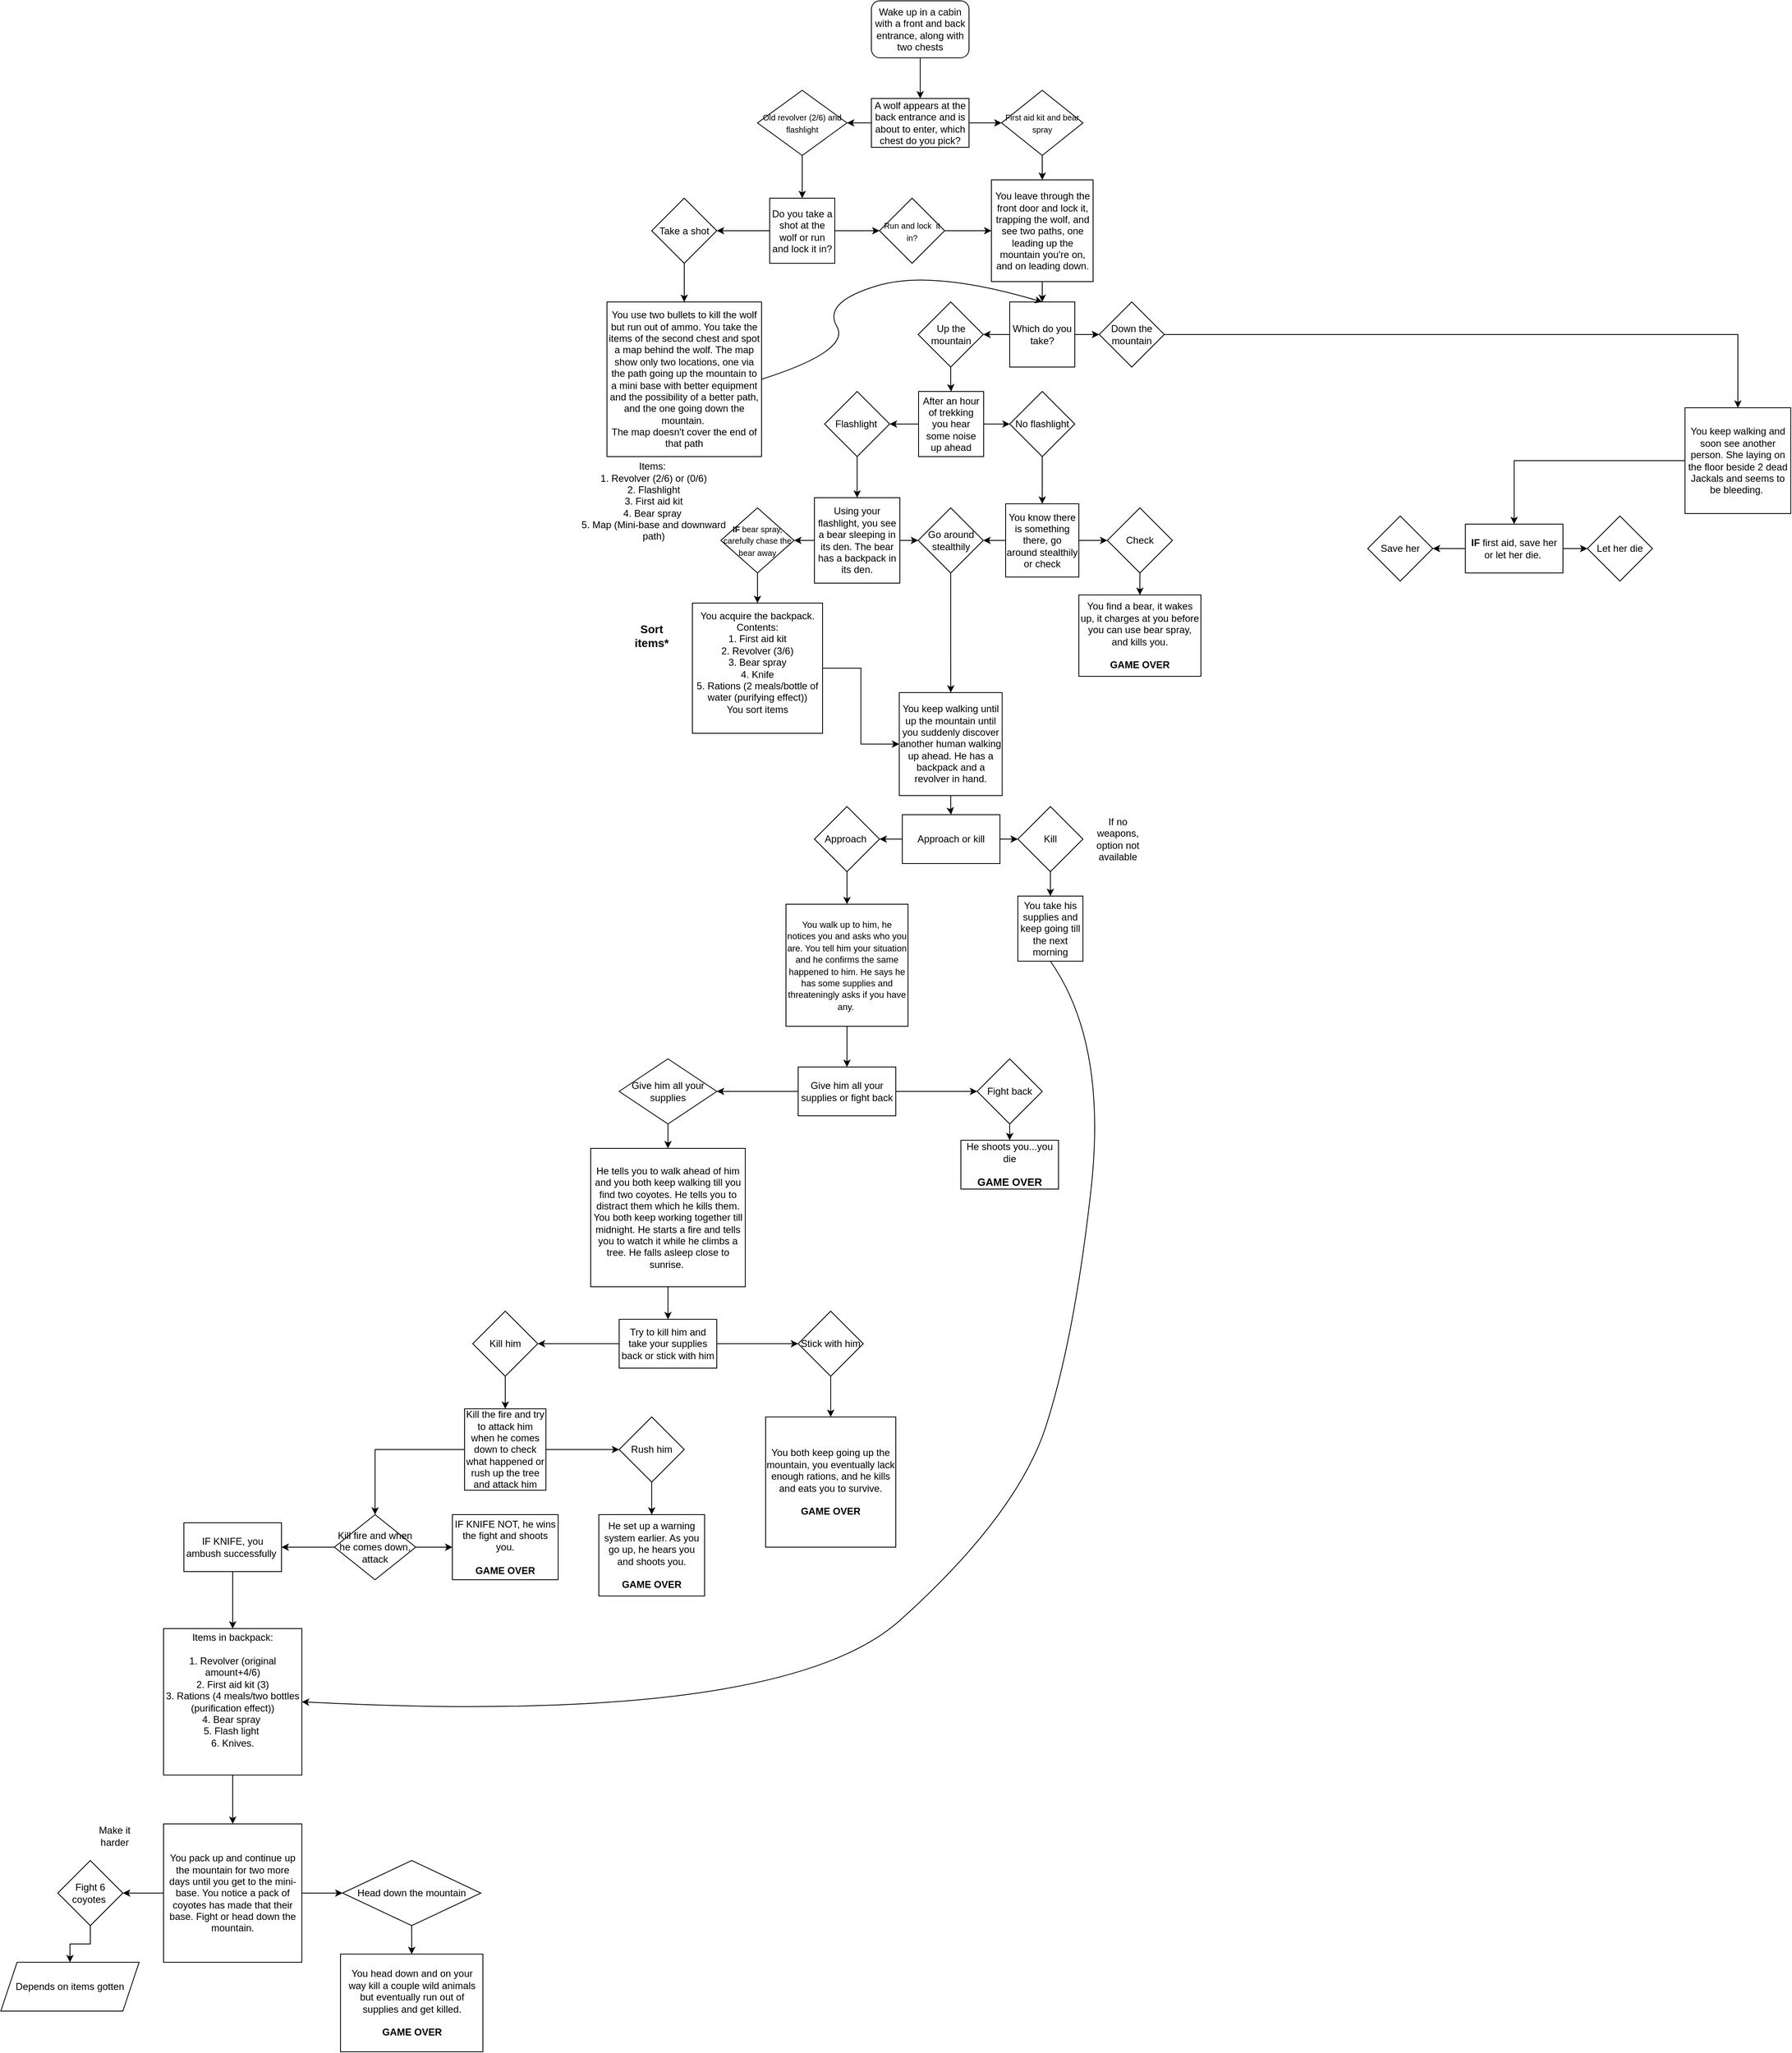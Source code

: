 <mxfile version="24.8.6">
  <diagram name="Page-1" id="Gow4pM9SDmEtE8Ydtkyq">
    <mxGraphModel dx="2216" dy="743" grid="1" gridSize="10" guides="1" tooltips="1" connect="1" arrows="1" fold="1" page="1" pageScale="1" pageWidth="850" pageHeight="1100" math="0" shadow="0">
      <root>
        <mxCell id="0" />
        <mxCell id="1" parent="0" />
        <mxCell id="Au43CTBbteAkCsGPj-LN-2" value="" style="edgeStyle=orthogonalEdgeStyle;rounded=0;orthogonalLoop=1;jettySize=auto;html=1;" parent="1" source="BmzkBxsxmNTsoxMmM2bQ-1" target="BmzkBxsxmNTsoxMmM2bQ-4" edge="1">
          <mxGeometry relative="1" as="geometry" />
        </mxCell>
        <mxCell id="BmzkBxsxmNTsoxMmM2bQ-1" value="Wake up in a cabin with a front and back entrance, along with two chests" style="rounded=1;whiteSpace=wrap;html=1;" parent="1" vertex="1">
          <mxGeometry x="360" width="120" height="70" as="geometry" />
        </mxCell>
        <mxCell id="BmzkBxsxmNTsoxMmM2bQ-7" style="edgeStyle=orthogonalEdgeStyle;rounded=0;orthogonalLoop=1;jettySize=auto;html=1;exitX=1;exitY=0.5;exitDx=0;exitDy=0;" parent="1" source="BmzkBxsxmNTsoxMmM2bQ-4" target="BmzkBxsxmNTsoxMmM2bQ-6" edge="1">
          <mxGeometry relative="1" as="geometry" />
        </mxCell>
        <mxCell id="Au43CTBbteAkCsGPj-LN-1" value="" style="edgeStyle=orthogonalEdgeStyle;rounded=0;orthogonalLoop=1;jettySize=auto;html=1;" parent="1" source="BmzkBxsxmNTsoxMmM2bQ-4" target="BmzkBxsxmNTsoxMmM2bQ-8" edge="1">
          <mxGeometry relative="1" as="geometry" />
        </mxCell>
        <mxCell id="BmzkBxsxmNTsoxMmM2bQ-4" value="A wolf appears at the back entrance and is about to enter, which chest do you pick?" style="rounded=0;whiteSpace=wrap;html=1;" parent="1" vertex="1">
          <mxGeometry x="360" y="120" width="120" height="60" as="geometry" />
        </mxCell>
        <mxCell id="BmzkBxsxmNTsoxMmM2bQ-21" value="" style="edgeStyle=orthogonalEdgeStyle;rounded=0;orthogonalLoop=1;jettySize=auto;html=1;" parent="1" source="BmzkBxsxmNTsoxMmM2bQ-6" target="BmzkBxsxmNTsoxMmM2bQ-10" edge="1">
          <mxGeometry relative="1" as="geometry" />
        </mxCell>
        <mxCell id="BmzkBxsxmNTsoxMmM2bQ-6" value="&lt;font style=&quot;font-size: 10px;&quot;&gt;First aid kit and bear spray&lt;/font&gt;" style="rhombus;whiteSpace=wrap;html=1;" parent="1" vertex="1">
          <mxGeometry x="520" y="110" width="100" height="80" as="geometry" />
        </mxCell>
        <mxCell id="BmzkBxsxmNTsoxMmM2bQ-30" value="" style="edgeStyle=orthogonalEdgeStyle;rounded=0;orthogonalLoop=1;jettySize=auto;html=1;" parent="1" source="BmzkBxsxmNTsoxMmM2bQ-8" target="BmzkBxsxmNTsoxMmM2bQ-24" edge="1">
          <mxGeometry relative="1" as="geometry" />
        </mxCell>
        <mxCell id="BmzkBxsxmNTsoxMmM2bQ-8" value="&lt;font style=&quot;font-size: 10px;&quot;&gt;Old revolver (2/6) and flashlight&lt;/font&gt;" style="rhombus;whiteSpace=wrap;html=1;" parent="1" vertex="1">
          <mxGeometry x="220" y="110" width="110" height="80" as="geometry" />
        </mxCell>
        <mxCell id="BmzkBxsxmNTsoxMmM2bQ-23" value="" style="edgeStyle=orthogonalEdgeStyle;rounded=0;orthogonalLoop=1;jettySize=auto;html=1;" parent="1" source="BmzkBxsxmNTsoxMmM2bQ-10" target="BmzkBxsxmNTsoxMmM2bQ-15" edge="1">
          <mxGeometry relative="1" as="geometry" />
        </mxCell>
        <mxCell id="BmzkBxsxmNTsoxMmM2bQ-10" value="You leave through the front door and lock it, trapping the wolf, and see two paths, one leading up the mountain you&#39;re on, and on leading down." style="whiteSpace=wrap;html=1;aspect=fixed;" parent="1" vertex="1">
          <mxGeometry x="507.5" y="220" width="125" height="125" as="geometry" />
        </mxCell>
        <mxCell id="BmzkBxsxmNTsoxMmM2bQ-37" value="" style="edgeStyle=orthogonalEdgeStyle;rounded=0;orthogonalLoop=1;jettySize=auto;html=1;" parent="1" source="BmzkBxsxmNTsoxMmM2bQ-12" target="BmzkBxsxmNTsoxMmM2bQ-34" edge="1">
          <mxGeometry relative="1" as="geometry" />
        </mxCell>
        <mxCell id="BmzkBxsxmNTsoxMmM2bQ-12" value="Up the mountain" style="rhombus;whiteSpace=wrap;html=1;" parent="1" vertex="1">
          <mxGeometry x="417.5" y="370" width="80" height="80" as="geometry" />
        </mxCell>
        <mxCell id="gim3D4EE_I01u1yyUH6l-2" value="" style="edgeStyle=orthogonalEdgeStyle;rounded=0;orthogonalLoop=1;jettySize=auto;html=1;" edge="1" parent="1" source="BmzkBxsxmNTsoxMmM2bQ-13" target="gim3D4EE_I01u1yyUH6l-1">
          <mxGeometry relative="1" as="geometry" />
        </mxCell>
        <mxCell id="BmzkBxsxmNTsoxMmM2bQ-13" value="Down the mountain" style="rhombus;whiteSpace=wrap;html=1;" parent="1" vertex="1">
          <mxGeometry x="640" y="370" width="80" height="80" as="geometry" />
        </mxCell>
        <mxCell id="BmzkBxsxmNTsoxMmM2bQ-17" value="" style="edgeStyle=orthogonalEdgeStyle;rounded=0;orthogonalLoop=1;jettySize=auto;html=1;" parent="1" source="BmzkBxsxmNTsoxMmM2bQ-15" target="BmzkBxsxmNTsoxMmM2bQ-12" edge="1">
          <mxGeometry relative="1" as="geometry" />
        </mxCell>
        <mxCell id="BmzkBxsxmNTsoxMmM2bQ-18" value="" style="edgeStyle=orthogonalEdgeStyle;rounded=0;orthogonalLoop=1;jettySize=auto;html=1;" parent="1" source="BmzkBxsxmNTsoxMmM2bQ-15" target="BmzkBxsxmNTsoxMmM2bQ-13" edge="1">
          <mxGeometry relative="1" as="geometry" />
        </mxCell>
        <mxCell id="BmzkBxsxmNTsoxMmM2bQ-15" value="Which do you take?" style="whiteSpace=wrap;html=1;aspect=fixed;" parent="1" vertex="1">
          <mxGeometry x="530" y="370" width="80" height="80" as="geometry" />
        </mxCell>
        <mxCell id="BmzkBxsxmNTsoxMmM2bQ-27" value="" style="edgeStyle=orthogonalEdgeStyle;rounded=0;orthogonalLoop=1;jettySize=auto;html=1;" parent="1" source="BmzkBxsxmNTsoxMmM2bQ-24" target="BmzkBxsxmNTsoxMmM2bQ-25" edge="1">
          <mxGeometry relative="1" as="geometry" />
        </mxCell>
        <mxCell id="BmzkBxsxmNTsoxMmM2bQ-28" value="" style="edgeStyle=orthogonalEdgeStyle;rounded=0;orthogonalLoop=1;jettySize=auto;html=1;" parent="1" source="BmzkBxsxmNTsoxMmM2bQ-24" target="BmzkBxsxmNTsoxMmM2bQ-26" edge="1">
          <mxGeometry relative="1" as="geometry" />
        </mxCell>
        <mxCell id="BmzkBxsxmNTsoxMmM2bQ-24" value="Do you take a shot at the wolf or run and lock it in?" style="whiteSpace=wrap;html=1;aspect=fixed;" parent="1" vertex="1">
          <mxGeometry x="235" y="242.5" width="80" height="80" as="geometry" />
        </mxCell>
        <mxCell id="BmzkBxsxmNTsoxMmM2bQ-32" value="" style="edgeStyle=orthogonalEdgeStyle;rounded=0;orthogonalLoop=1;jettySize=auto;html=1;" parent="1" source="BmzkBxsxmNTsoxMmM2bQ-25" target="BmzkBxsxmNTsoxMmM2bQ-31" edge="1">
          <mxGeometry relative="1" as="geometry" />
        </mxCell>
        <mxCell id="BmzkBxsxmNTsoxMmM2bQ-25" value="Take a shot" style="rhombus;whiteSpace=wrap;html=1;" parent="1" vertex="1">
          <mxGeometry x="90" y="242.5" width="80" height="80" as="geometry" />
        </mxCell>
        <mxCell id="BmzkBxsxmNTsoxMmM2bQ-29" value="" style="edgeStyle=orthogonalEdgeStyle;rounded=0;orthogonalLoop=1;jettySize=auto;html=1;" parent="1" source="BmzkBxsxmNTsoxMmM2bQ-26" target="BmzkBxsxmNTsoxMmM2bQ-10" edge="1">
          <mxGeometry relative="1" as="geometry" />
        </mxCell>
        <mxCell id="BmzkBxsxmNTsoxMmM2bQ-26" value="&lt;font style=&quot;font-size: 10px;&quot;&gt;Run and lock&amp;nbsp; it in?&lt;/font&gt;" style="rhombus;whiteSpace=wrap;html=1;" parent="1" vertex="1">
          <mxGeometry x="370" y="242.5" width="80" height="80" as="geometry" />
        </mxCell>
        <mxCell id="BmzkBxsxmNTsoxMmM2bQ-31" value="You use two bullets to kill the wolf but run out of ammo. You take the items of the second chest and spot a map behind the wolf. The map show only two locations, one via the path going up the mountain to a mini base with better equipment and the possibility of a better path, and the one going down the mountain.&amp;nbsp;&lt;div&gt;The map doesn&#39;t cover the end of that path&lt;/div&gt;" style="whiteSpace=wrap;html=1;aspect=fixed;" parent="1" vertex="1">
          <mxGeometry x="35" y="370" width="190" height="190" as="geometry" />
        </mxCell>
        <mxCell id="BmzkBxsxmNTsoxMmM2bQ-54" value="" style="edgeStyle=orthogonalEdgeStyle;rounded=0;orthogonalLoop=1;jettySize=auto;html=1;" parent="1" source="BmzkBxsxmNTsoxMmM2bQ-34" target="BmzkBxsxmNTsoxMmM2bQ-38" edge="1">
          <mxGeometry relative="1" as="geometry" />
        </mxCell>
        <mxCell id="BmzkBxsxmNTsoxMmM2bQ-55" value="" style="edgeStyle=orthogonalEdgeStyle;rounded=0;orthogonalLoop=1;jettySize=auto;html=1;" parent="1" source="BmzkBxsxmNTsoxMmM2bQ-34" target="BmzkBxsxmNTsoxMmM2bQ-39" edge="1">
          <mxGeometry relative="1" as="geometry" />
        </mxCell>
        <mxCell id="BmzkBxsxmNTsoxMmM2bQ-34" value="After an hour of trekking you hear some noise up ahead" style="whiteSpace=wrap;html=1;aspect=fixed;" parent="1" vertex="1">
          <mxGeometry x="418" y="480" width="80" height="80" as="geometry" />
        </mxCell>
        <mxCell id="BmzkBxsxmNTsoxMmM2bQ-35" value="Items:&amp;nbsp;&lt;div&gt;1. Revolver (2/6) or (0/6)&lt;/div&gt;&lt;div&gt;&lt;span style=&quot;background-color: initial;&quot;&gt;2. Flashlight&lt;/span&gt;&lt;/div&gt;&lt;div&gt;&lt;span style=&quot;background-color: initial;&quot;&gt;3. First aid kit&lt;/span&gt;&lt;/div&gt;&lt;div&gt;&lt;span style=&quot;background-color: initial;&quot;&gt;4. Bear spray&amp;nbsp;&lt;/span&gt;&lt;/div&gt;&lt;div&gt;&lt;span style=&quot;background-color: initial;&quot;&gt;5. Map (Mini-base and downward path)&lt;/span&gt;&lt;/div&gt;" style="text;html=1;align=center;verticalAlign=middle;whiteSpace=wrap;rounded=0;" parent="1" vertex="1">
          <mxGeometry y="600" width="185" height="30" as="geometry" />
        </mxCell>
        <mxCell id="BmzkBxsxmNTsoxMmM2bQ-41" value="" style="edgeStyle=orthogonalEdgeStyle;rounded=0;orthogonalLoop=1;jettySize=auto;html=1;" parent="1" source="BmzkBxsxmNTsoxMmM2bQ-38" target="BmzkBxsxmNTsoxMmM2bQ-40" edge="1">
          <mxGeometry relative="1" as="geometry" />
        </mxCell>
        <mxCell id="BmzkBxsxmNTsoxMmM2bQ-38" value="Flashlight&amp;nbsp;" style="rhombus;whiteSpace=wrap;html=1;" parent="1" vertex="1">
          <mxGeometry x="302.5" y="480" width="80" height="80" as="geometry" />
        </mxCell>
        <mxCell id="BmzkBxsxmNTsoxMmM2bQ-48" value="" style="edgeStyle=orthogonalEdgeStyle;rounded=0;orthogonalLoop=1;jettySize=auto;html=1;" parent="1" source="BmzkBxsxmNTsoxMmM2bQ-39" target="BmzkBxsxmNTsoxMmM2bQ-46" edge="1">
          <mxGeometry relative="1" as="geometry" />
        </mxCell>
        <mxCell id="BmzkBxsxmNTsoxMmM2bQ-39" value="No flashlight" style="rhombus;whiteSpace=wrap;html=1;" parent="1" vertex="1">
          <mxGeometry x="530" y="480" width="80" height="80" as="geometry" />
        </mxCell>
        <mxCell id="BmzkBxsxmNTsoxMmM2bQ-43" value="" style="edgeStyle=orthogonalEdgeStyle;rounded=0;orthogonalLoop=1;jettySize=auto;html=1;" parent="1" source="BmzkBxsxmNTsoxMmM2bQ-40" target="BmzkBxsxmNTsoxMmM2bQ-42" edge="1">
          <mxGeometry relative="1" as="geometry" />
        </mxCell>
        <mxCell id="BmzkBxsxmNTsoxMmM2bQ-45" value="" style="edgeStyle=orthogonalEdgeStyle;rounded=0;orthogonalLoop=1;jettySize=auto;html=1;" parent="1" source="BmzkBxsxmNTsoxMmM2bQ-40" target="BmzkBxsxmNTsoxMmM2bQ-44" edge="1">
          <mxGeometry relative="1" as="geometry" />
        </mxCell>
        <mxCell id="BmzkBxsxmNTsoxMmM2bQ-40" value="Using your flashlight, you see a bear sleeping in its den. The bear has a backpack in its den." style="whiteSpace=wrap;html=1;aspect=fixed;" parent="1" vertex="1">
          <mxGeometry x="290" y="610.5" width="105" height="105" as="geometry" />
        </mxCell>
        <mxCell id="Xdzrd-eJbgTLkWl-TXUR-1" value="" style="edgeStyle=orthogonalEdgeStyle;rounded=0;orthogonalLoop=1;jettySize=auto;html=1;" parent="1" source="BmzkBxsxmNTsoxMmM2bQ-42" target="BmzkBxsxmNTsoxMmM2bQ-58" edge="1">
          <mxGeometry relative="1" as="geometry" />
        </mxCell>
        <mxCell id="BmzkBxsxmNTsoxMmM2bQ-42" value="&lt;font style=&quot;font-size: 10px;&quot;&gt;&lt;b&gt;IF&lt;/b&gt;&amp;nbsp;bear spray, carefully chase the bear away&lt;/font&gt;" style="rhombus;whiteSpace=wrap;html=1;" parent="1" vertex="1">
          <mxGeometry x="175" y="623" width="90" height="80" as="geometry" />
        </mxCell>
        <mxCell id="Xdzrd-eJbgTLkWl-TXUR-4" style="edgeStyle=orthogonalEdgeStyle;rounded=0;orthogonalLoop=1;jettySize=auto;html=1;" parent="1" source="BmzkBxsxmNTsoxMmM2bQ-44" target="Xdzrd-eJbgTLkWl-TXUR-3" edge="1">
          <mxGeometry relative="1" as="geometry" />
        </mxCell>
        <mxCell id="BmzkBxsxmNTsoxMmM2bQ-44" value="Go around stealthily" style="rhombus;whiteSpace=wrap;html=1;" parent="1" vertex="1">
          <mxGeometry x="417.5" y="623" width="80" height="80" as="geometry" />
        </mxCell>
        <mxCell id="BmzkBxsxmNTsoxMmM2bQ-49" value="" style="edgeStyle=orthogonalEdgeStyle;rounded=0;orthogonalLoop=1;jettySize=auto;html=1;" parent="1" source="BmzkBxsxmNTsoxMmM2bQ-46" target="BmzkBxsxmNTsoxMmM2bQ-44" edge="1">
          <mxGeometry relative="1" as="geometry" />
        </mxCell>
        <mxCell id="BmzkBxsxmNTsoxMmM2bQ-51" value="" style="edgeStyle=orthogonalEdgeStyle;rounded=0;orthogonalLoop=1;jettySize=auto;html=1;" parent="1" source="BmzkBxsxmNTsoxMmM2bQ-46" target="BmzkBxsxmNTsoxMmM2bQ-50" edge="1">
          <mxGeometry relative="1" as="geometry" />
        </mxCell>
        <mxCell id="BmzkBxsxmNTsoxMmM2bQ-46" value="You know there is something there, go around stealthily or check" style="whiteSpace=wrap;html=1;aspect=fixed;" parent="1" vertex="1">
          <mxGeometry x="525" y="618" width="90" height="90" as="geometry" />
        </mxCell>
        <mxCell id="BmzkBxsxmNTsoxMmM2bQ-53" value="" style="edgeStyle=orthogonalEdgeStyle;rounded=0;orthogonalLoop=1;jettySize=auto;html=1;" parent="1" source="BmzkBxsxmNTsoxMmM2bQ-50" target="BmzkBxsxmNTsoxMmM2bQ-52" edge="1">
          <mxGeometry relative="1" as="geometry" />
        </mxCell>
        <mxCell id="BmzkBxsxmNTsoxMmM2bQ-50" value="Check" style="rhombus;whiteSpace=wrap;html=1;" parent="1" vertex="1">
          <mxGeometry x="650" y="623" width="80" height="80" as="geometry" />
        </mxCell>
        <mxCell id="BmzkBxsxmNTsoxMmM2bQ-52" value="You find a bear, it wakes up, it charges at you before you can use bear spray, and kills you.&lt;div&gt;&lt;br&gt;&lt;/div&gt;&lt;div&gt;&lt;b&gt;GAME OVER&lt;/b&gt;&lt;/div&gt;" style="whiteSpace=wrap;html=1;" parent="1" vertex="1">
          <mxGeometry x="615" y="730" width="150" height="100" as="geometry" />
        </mxCell>
        <mxCell id="BmzkBxsxmNTsoxMmM2bQ-57" value="" style="curved=1;endArrow=classic;html=1;rounded=0;exitX=1;exitY=0.5;exitDx=0;exitDy=0;entryX=0.5;entryY=0;entryDx=0;entryDy=0;" parent="1" source="BmzkBxsxmNTsoxMmM2bQ-31" target="BmzkBxsxmNTsoxMmM2bQ-15" edge="1">
          <mxGeometry width="50" height="50" relative="1" as="geometry">
            <mxPoint x="280" y="430" as="sourcePoint" />
            <mxPoint x="585" y="360" as="targetPoint" />
            <Array as="points">
              <mxPoint x="335" y="430" />
              <mxPoint x="300" y="370" />
              <mxPoint x="435" y="330" />
            </Array>
          </mxGeometry>
        </mxCell>
        <mxCell id="Xdzrd-eJbgTLkWl-TXUR-5" style="edgeStyle=orthogonalEdgeStyle;rounded=0;orthogonalLoop=1;jettySize=auto;html=1;" parent="1" source="BmzkBxsxmNTsoxMmM2bQ-58" target="Xdzrd-eJbgTLkWl-TXUR-3" edge="1">
          <mxGeometry relative="1" as="geometry" />
        </mxCell>
        <mxCell id="BmzkBxsxmNTsoxMmM2bQ-58" value="You acquire the backpack.&lt;div&gt;Contents:&lt;/div&gt;&lt;div&gt;1. First aid kit&lt;/div&gt;&lt;div&gt;2. Revolver (3/6)&lt;/div&gt;&lt;div&gt;3. Bear spray&lt;/div&gt;&lt;div&gt;4. Knife&lt;/div&gt;&lt;div&gt;5. Rations (2 meals/bottle of water (purifying effect))&lt;/div&gt;&lt;div&gt;You sort items&lt;/div&gt;&lt;div&gt;&lt;div&gt;&lt;br&gt;&lt;/div&gt;&lt;/div&gt;" style="whiteSpace=wrap;html=1;aspect=fixed;" parent="1" vertex="1">
          <mxGeometry x="140" y="740" width="160" height="160" as="geometry" />
        </mxCell>
        <mxCell id="Xdzrd-eJbgTLkWl-TXUR-2" value="&lt;b&gt;&lt;font style=&quot;font-size: 14px;&quot;&gt;Sort items*&lt;/font&gt;&lt;/b&gt;" style="text;html=1;align=center;verticalAlign=middle;whiteSpace=wrap;rounded=0;" parent="1" vertex="1">
          <mxGeometry x="60" y="765" width="60" height="30" as="geometry" />
        </mxCell>
        <mxCell id="Xdzrd-eJbgTLkWl-TXUR-7" value="" style="edgeStyle=orthogonalEdgeStyle;rounded=0;orthogonalLoop=1;jettySize=auto;html=1;" parent="1" source="Xdzrd-eJbgTLkWl-TXUR-3" target="Xdzrd-eJbgTLkWl-TXUR-6" edge="1">
          <mxGeometry relative="1" as="geometry" />
        </mxCell>
        <mxCell id="Xdzrd-eJbgTLkWl-TXUR-3" value="You keep walking until up the mountain until you suddenly discover another human walking up ahead. He has a backpack and a revolver in hand." style="whiteSpace=wrap;html=1;aspect=fixed;" parent="1" vertex="1">
          <mxGeometry x="394.25" y="850" width="126.5" height="126.5" as="geometry" />
        </mxCell>
        <mxCell id="Xdzrd-eJbgTLkWl-TXUR-9" value="" style="edgeStyle=orthogonalEdgeStyle;rounded=0;orthogonalLoop=1;jettySize=auto;html=1;" parent="1" source="Xdzrd-eJbgTLkWl-TXUR-6" target="Xdzrd-eJbgTLkWl-TXUR-8" edge="1">
          <mxGeometry relative="1" as="geometry" />
        </mxCell>
        <mxCell id="Xdzrd-eJbgTLkWl-TXUR-11" value="" style="edgeStyle=orthogonalEdgeStyle;rounded=0;orthogonalLoop=1;jettySize=auto;html=1;" parent="1" source="Xdzrd-eJbgTLkWl-TXUR-6" target="Xdzrd-eJbgTLkWl-TXUR-10" edge="1">
          <mxGeometry relative="1" as="geometry" />
        </mxCell>
        <mxCell id="Xdzrd-eJbgTLkWl-TXUR-6" value="Approach or kill" style="whiteSpace=wrap;html=1;" parent="1" vertex="1">
          <mxGeometry x="398" y="1000" width="120" height="60" as="geometry" />
        </mxCell>
        <mxCell id="Xdzrd-eJbgTLkWl-TXUR-13" value="" style="edgeStyle=orthogonalEdgeStyle;rounded=0;orthogonalLoop=1;jettySize=auto;html=1;" parent="1" source="Xdzrd-eJbgTLkWl-TXUR-8" target="Xdzrd-eJbgTLkWl-TXUR-12" edge="1">
          <mxGeometry relative="1" as="geometry" />
        </mxCell>
        <mxCell id="Xdzrd-eJbgTLkWl-TXUR-8" value="Approach&amp;nbsp;" style="rhombus;whiteSpace=wrap;html=1;" parent="1" vertex="1">
          <mxGeometry x="290" y="990" width="80" height="80" as="geometry" />
        </mxCell>
        <mxCell id="Y9lRs_yaJHrwRUdyuxTt-2" value="" style="edgeStyle=orthogonalEdgeStyle;rounded=0;orthogonalLoop=1;jettySize=auto;html=1;" parent="1" source="Xdzrd-eJbgTLkWl-TXUR-10" target="Y9lRs_yaJHrwRUdyuxTt-1" edge="1">
          <mxGeometry relative="1" as="geometry" />
        </mxCell>
        <mxCell id="Xdzrd-eJbgTLkWl-TXUR-10" value="Kill" style="rhombus;whiteSpace=wrap;html=1;" parent="1" vertex="1">
          <mxGeometry x="540" y="990" width="80" height="80" as="geometry" />
        </mxCell>
        <mxCell id="Xdzrd-eJbgTLkWl-TXUR-15" value="" style="edgeStyle=orthogonalEdgeStyle;rounded=0;orthogonalLoop=1;jettySize=auto;html=1;" parent="1" source="Xdzrd-eJbgTLkWl-TXUR-12" target="Xdzrd-eJbgTLkWl-TXUR-14" edge="1">
          <mxGeometry relative="1" as="geometry" />
        </mxCell>
        <mxCell id="Xdzrd-eJbgTLkWl-TXUR-12" value="&lt;font style=&quot;font-size: 11px;&quot;&gt;You walk up to him, he notices you and asks who you are. You tell him your situation and he confirms the same happened to him. He says he has some supplies and threateningly asks if you have any.&amp;nbsp;&lt;/font&gt;" style="whiteSpace=wrap;html=1;aspect=fixed;" parent="1" vertex="1">
          <mxGeometry x="255" y="1110" width="150" height="150" as="geometry" />
        </mxCell>
        <mxCell id="Xdzrd-eJbgTLkWl-TXUR-17" value="" style="edgeStyle=orthogonalEdgeStyle;rounded=0;orthogonalLoop=1;jettySize=auto;html=1;" parent="1" source="Xdzrd-eJbgTLkWl-TXUR-14" target="Xdzrd-eJbgTLkWl-TXUR-16" edge="1">
          <mxGeometry relative="1" as="geometry" />
        </mxCell>
        <mxCell id="Xdzrd-eJbgTLkWl-TXUR-19" value="" style="edgeStyle=orthogonalEdgeStyle;rounded=0;orthogonalLoop=1;jettySize=auto;html=1;" parent="1" source="Xdzrd-eJbgTLkWl-TXUR-14" target="Xdzrd-eJbgTLkWl-TXUR-18" edge="1">
          <mxGeometry relative="1" as="geometry" />
        </mxCell>
        <mxCell id="Xdzrd-eJbgTLkWl-TXUR-14" value="Give him all your supplies or fight back" style="whiteSpace=wrap;html=1;" parent="1" vertex="1">
          <mxGeometry x="270" y="1310" width="120" height="60" as="geometry" />
        </mxCell>
        <mxCell id="Xdzrd-eJbgTLkWl-TXUR-23" value="" style="edgeStyle=orthogonalEdgeStyle;rounded=0;orthogonalLoop=1;jettySize=auto;html=1;" parent="1" source="Xdzrd-eJbgTLkWl-TXUR-16" target="Xdzrd-eJbgTLkWl-TXUR-22" edge="1">
          <mxGeometry relative="1" as="geometry" />
        </mxCell>
        <mxCell id="Xdzrd-eJbgTLkWl-TXUR-16" value="Give him all your supplies" style="rhombus;whiteSpace=wrap;html=1;" parent="1" vertex="1">
          <mxGeometry x="50" y="1300" width="120" height="80" as="geometry" />
        </mxCell>
        <mxCell id="Xdzrd-eJbgTLkWl-TXUR-21" value="" style="edgeStyle=orthogonalEdgeStyle;rounded=0;orthogonalLoop=1;jettySize=auto;html=1;" parent="1" source="Xdzrd-eJbgTLkWl-TXUR-18" target="Xdzrd-eJbgTLkWl-TXUR-20" edge="1">
          <mxGeometry relative="1" as="geometry" />
        </mxCell>
        <mxCell id="Xdzrd-eJbgTLkWl-TXUR-18" value="Fight back" style="rhombus;whiteSpace=wrap;html=1;" parent="1" vertex="1">
          <mxGeometry x="490" y="1300" width="80" height="80" as="geometry" />
        </mxCell>
        <mxCell id="Xdzrd-eJbgTLkWl-TXUR-20" value="He shoots you...you die&lt;div&gt;&lt;br&gt;&lt;/div&gt;&lt;div&gt;&lt;font style=&quot;font-size: 13px;&quot;&gt;&lt;b&gt;GAME OVER&lt;/b&gt;&lt;/font&gt;&lt;/div&gt;" style="whiteSpace=wrap;html=1;" parent="1" vertex="1">
          <mxGeometry x="470" y="1400" width="120" height="60" as="geometry" />
        </mxCell>
        <mxCell id="Xdzrd-eJbgTLkWl-TXUR-25" value="" style="edgeStyle=orthogonalEdgeStyle;rounded=0;orthogonalLoop=1;jettySize=auto;html=1;" parent="1" source="Xdzrd-eJbgTLkWl-TXUR-22" target="Xdzrd-eJbgTLkWl-TXUR-24" edge="1">
          <mxGeometry relative="1" as="geometry" />
        </mxCell>
        <mxCell id="Xdzrd-eJbgTLkWl-TXUR-22" value="He tells you to walk ahead of him and you both keep walking till you find two coyotes. He tells you to distract them which he kills them. You both keep working together till midnight. He starts a fire and tells you to watch it while he climbs a tree. He falls asleep close to sunrise.&amp;nbsp;" style="whiteSpace=wrap;html=1;" parent="1" vertex="1">
          <mxGeometry x="15" y="1410" width="190" height="170" as="geometry" />
        </mxCell>
        <mxCell id="Xdzrd-eJbgTLkWl-TXUR-27" value="" style="edgeStyle=orthogonalEdgeStyle;rounded=0;orthogonalLoop=1;jettySize=auto;html=1;" parent="1" source="Xdzrd-eJbgTLkWl-TXUR-24" target="Xdzrd-eJbgTLkWl-TXUR-26" edge="1">
          <mxGeometry relative="1" as="geometry" />
        </mxCell>
        <mxCell id="Xdzrd-eJbgTLkWl-TXUR-29" value="" style="edgeStyle=orthogonalEdgeStyle;rounded=0;orthogonalLoop=1;jettySize=auto;html=1;" parent="1" source="Xdzrd-eJbgTLkWl-TXUR-24" target="Xdzrd-eJbgTLkWl-TXUR-28" edge="1">
          <mxGeometry relative="1" as="geometry" />
        </mxCell>
        <mxCell id="Xdzrd-eJbgTLkWl-TXUR-24" value="Try to kill him and take your supplies back or stick with him" style="whiteSpace=wrap;html=1;" parent="1" vertex="1">
          <mxGeometry x="50" y="1620" width="120" height="60" as="geometry" />
        </mxCell>
        <mxCell id="Xdzrd-eJbgTLkWl-TXUR-49" value="" style="edgeStyle=orthogonalEdgeStyle;rounded=0;orthogonalLoop=1;jettySize=auto;html=1;" parent="1" source="Xdzrd-eJbgTLkWl-TXUR-26" target="Xdzrd-eJbgTLkWl-TXUR-30" edge="1">
          <mxGeometry relative="1" as="geometry" />
        </mxCell>
        <mxCell id="Xdzrd-eJbgTLkWl-TXUR-26" value="Kill him" style="rhombus;whiteSpace=wrap;html=1;" parent="1" vertex="1">
          <mxGeometry x="-130" y="1610" width="80" height="80" as="geometry" />
        </mxCell>
        <mxCell id="Y9lRs_yaJHrwRUdyuxTt-17" value="" style="edgeStyle=orthogonalEdgeStyle;rounded=0;orthogonalLoop=1;jettySize=auto;html=1;" parent="1" source="Xdzrd-eJbgTLkWl-TXUR-28" target="Y9lRs_yaJHrwRUdyuxTt-16" edge="1">
          <mxGeometry relative="1" as="geometry" />
        </mxCell>
        <mxCell id="Xdzrd-eJbgTLkWl-TXUR-28" value="Stick with him" style="rhombus;whiteSpace=wrap;html=1;" parent="1" vertex="1">
          <mxGeometry x="270" y="1610" width="80" height="80" as="geometry" />
        </mxCell>
        <mxCell id="Xdzrd-eJbgTLkWl-TXUR-34" value="" style="edgeStyle=orthogonalEdgeStyle;rounded=0;orthogonalLoop=1;jettySize=auto;html=1;" parent="1" source="Xdzrd-eJbgTLkWl-TXUR-30" target="Xdzrd-eJbgTLkWl-TXUR-33" edge="1">
          <mxGeometry relative="1" as="geometry" />
        </mxCell>
        <mxCell id="Xdzrd-eJbgTLkWl-TXUR-42" value="" style="edgeStyle=orthogonalEdgeStyle;rounded=0;orthogonalLoop=1;jettySize=auto;html=1;" parent="1" source="Xdzrd-eJbgTLkWl-TXUR-30" target="Xdzrd-eJbgTLkWl-TXUR-41" edge="1">
          <mxGeometry relative="1" as="geometry" />
        </mxCell>
        <mxCell id="Xdzrd-eJbgTLkWl-TXUR-30" value="Kill the fire and try to attack him when he comes down to check what happened or rush up the tree and attack him" style="whiteSpace=wrap;html=1;aspect=fixed;" parent="1" vertex="1">
          <mxGeometry x="-140" y="1730" width="100" height="100" as="geometry" />
        </mxCell>
        <mxCell id="Xdzrd-eJbgTLkWl-TXUR-38" value="" style="edgeStyle=orthogonalEdgeStyle;rounded=0;orthogonalLoop=1;jettySize=auto;html=1;" parent="1" source="Xdzrd-eJbgTLkWl-TXUR-33" target="Xdzrd-eJbgTLkWl-TXUR-37" edge="1">
          <mxGeometry relative="1" as="geometry" />
        </mxCell>
        <mxCell id="Xdzrd-eJbgTLkWl-TXUR-33" value="Rush him" style="rhombus;whiteSpace=wrap;html=1;" parent="1" vertex="1">
          <mxGeometry x="50" y="1740" width="80" height="80" as="geometry" />
        </mxCell>
        <mxCell id="Xdzrd-eJbgTLkWl-TXUR-37" value="He set up a warning system earlier. As you go up, he hears you and shoots you.&lt;div&gt;&lt;br&gt;&lt;/div&gt;&lt;div&gt;&lt;b&gt;GAME OVER&lt;/b&gt;&lt;/div&gt;" style="whiteSpace=wrap;html=1;" parent="1" vertex="1">
          <mxGeometry x="25" y="1860" width="130" height="100" as="geometry" />
        </mxCell>
        <mxCell id="Xdzrd-eJbgTLkWl-TXUR-44" value="" style="edgeStyle=orthogonalEdgeStyle;rounded=0;orthogonalLoop=1;jettySize=auto;html=1;" parent="1" source="Xdzrd-eJbgTLkWl-TXUR-41" target="Xdzrd-eJbgTLkWl-TXUR-43" edge="1">
          <mxGeometry relative="1" as="geometry" />
        </mxCell>
        <mxCell id="Xdzrd-eJbgTLkWl-TXUR-46" value="" style="edgeStyle=orthogonalEdgeStyle;rounded=0;orthogonalLoop=1;jettySize=auto;html=1;" parent="1" source="Xdzrd-eJbgTLkWl-TXUR-41" target="Xdzrd-eJbgTLkWl-TXUR-45" edge="1">
          <mxGeometry relative="1" as="geometry" />
        </mxCell>
        <mxCell id="Xdzrd-eJbgTLkWl-TXUR-41" value="Kill fire and when he comes down, attack" style="rhombus;whiteSpace=wrap;html=1;" parent="1" vertex="1">
          <mxGeometry x="-300" y="1860" width="100" height="80" as="geometry" />
        </mxCell>
        <mxCell id="Y9lRs_yaJHrwRUdyuxTt-19" value="" style="edgeStyle=orthogonalEdgeStyle;rounded=0;orthogonalLoop=1;jettySize=auto;html=1;" parent="1" source="Xdzrd-eJbgTLkWl-TXUR-43" target="Xdzrd-eJbgTLkWl-TXUR-47" edge="1">
          <mxGeometry relative="1" as="geometry" />
        </mxCell>
        <mxCell id="Xdzrd-eJbgTLkWl-TXUR-43" value="IF KNIFE, you ambush successfully&amp;nbsp;" style="whiteSpace=wrap;html=1;" parent="1" vertex="1">
          <mxGeometry x="-485" y="1870" width="120" height="60" as="geometry" />
        </mxCell>
        <mxCell id="Xdzrd-eJbgTLkWl-TXUR-45" value="IF KNIFE NOT, he wins the fight and shoots you.&lt;div&gt;&lt;br&gt;&lt;/div&gt;&lt;div&gt;&lt;b&gt;GAME OVER&lt;/b&gt;&lt;/div&gt;" style="whiteSpace=wrap;html=1;" parent="1" vertex="1">
          <mxGeometry x="-155" y="1860" width="130" height="80" as="geometry" />
        </mxCell>
        <mxCell id="Y9lRs_yaJHrwRUdyuxTt-4" value="" style="edgeStyle=orthogonalEdgeStyle;rounded=0;orthogonalLoop=1;jettySize=auto;html=1;" parent="1" source="Xdzrd-eJbgTLkWl-TXUR-47" target="Y9lRs_yaJHrwRUdyuxTt-3" edge="1">
          <mxGeometry relative="1" as="geometry" />
        </mxCell>
        <mxCell id="Xdzrd-eJbgTLkWl-TXUR-47" value="Items in backpack:&lt;div&gt;&lt;br&gt;&lt;/div&gt;&lt;div&gt;1. Revolver (original amount+4/6)&lt;/div&gt;&lt;div&gt;2. First aid kit (3)&lt;/div&gt;&lt;div&gt;3. Rations (4 meals/two bottles (purification effect))&lt;/div&gt;&lt;div&gt;4. Bear spray&amp;nbsp;&lt;/div&gt;&lt;div&gt;5. Flash light&amp;nbsp;&lt;/div&gt;&lt;div&gt;6. Knives.&lt;/div&gt;&lt;div&gt;&lt;br&gt;&lt;/div&gt;&lt;div&gt;&lt;br&gt;&lt;/div&gt;" style="whiteSpace=wrap;html=1;" parent="1" vertex="1">
          <mxGeometry x="-510" y="2000" width="170" height="180" as="geometry" />
        </mxCell>
        <mxCell id="Xdzrd-eJbgTLkWl-TXUR-52" value="" style="curved=1;endArrow=classic;html=1;rounded=0;entryX=1;entryY=0.5;entryDx=0;entryDy=0;exitX=0.5;exitY=1;exitDx=0;exitDy=0;" parent="1" source="Y9lRs_yaJHrwRUdyuxTt-1" target="Xdzrd-eJbgTLkWl-TXUR-47" edge="1">
          <mxGeometry width="50" height="50" relative="1" as="geometry">
            <mxPoint x="590" y="1120" as="sourcePoint" />
            <mxPoint x="-190" y="2210" as="targetPoint" />
            <Array as="points">
              <mxPoint x="650" y="1280" />
              <mxPoint x="610" y="1640" />
              <mxPoint x="540" y="1860" />
              <mxPoint x="250" y="2120" />
            </Array>
          </mxGeometry>
        </mxCell>
        <mxCell id="Y9lRs_yaJHrwRUdyuxTt-1" value="You take his supplies and keep going till the next morning" style="whiteSpace=wrap;html=1;aspect=fixed;" parent="1" vertex="1">
          <mxGeometry x="540" y="1100" width="80" height="80" as="geometry" />
        </mxCell>
        <mxCell id="Y9lRs_yaJHrwRUdyuxTt-6" value="" style="edgeStyle=orthogonalEdgeStyle;rounded=0;orthogonalLoop=1;jettySize=auto;html=1;" parent="1" source="Y9lRs_yaJHrwRUdyuxTt-3" target="Y9lRs_yaJHrwRUdyuxTt-5" edge="1">
          <mxGeometry relative="1" as="geometry" />
        </mxCell>
        <mxCell id="Y9lRs_yaJHrwRUdyuxTt-8" value="" style="edgeStyle=orthogonalEdgeStyle;rounded=0;orthogonalLoop=1;jettySize=auto;html=1;" parent="1" source="Y9lRs_yaJHrwRUdyuxTt-3" target="Y9lRs_yaJHrwRUdyuxTt-7" edge="1">
          <mxGeometry relative="1" as="geometry" />
        </mxCell>
        <mxCell id="Y9lRs_yaJHrwRUdyuxTt-3" value="You pack up and continue up the mountain for two more days until you get to the mini-base. You notice a pack of coyotes has made that their base. Fight or head down the mountain." style="whiteSpace=wrap;html=1;aspect=fixed;" parent="1" vertex="1">
          <mxGeometry x="-510" y="2240" width="170" height="170" as="geometry" />
        </mxCell>
        <mxCell id="Y9lRs_yaJHrwRUdyuxTt-14" value="" style="edgeStyle=orthogonalEdgeStyle;rounded=0;orthogonalLoop=1;jettySize=auto;html=1;" parent="1" source="Y9lRs_yaJHrwRUdyuxTt-5" target="Y9lRs_yaJHrwRUdyuxTt-13" edge="1">
          <mxGeometry relative="1" as="geometry" />
        </mxCell>
        <mxCell id="Y9lRs_yaJHrwRUdyuxTt-5" value="Fight 6 coyotes&amp;nbsp;" style="rhombus;whiteSpace=wrap;html=1;" parent="1" vertex="1">
          <mxGeometry x="-640" y="2285" width="80" height="80" as="geometry" />
        </mxCell>
        <mxCell id="Y9lRs_yaJHrwRUdyuxTt-10" value="" style="edgeStyle=orthogonalEdgeStyle;rounded=0;orthogonalLoop=1;jettySize=auto;html=1;" parent="1" source="Y9lRs_yaJHrwRUdyuxTt-7" target="Y9lRs_yaJHrwRUdyuxTt-9" edge="1">
          <mxGeometry relative="1" as="geometry" />
        </mxCell>
        <mxCell id="Y9lRs_yaJHrwRUdyuxTt-7" value="Head down the mountain" style="rhombus;whiteSpace=wrap;html=1;" parent="1" vertex="1">
          <mxGeometry x="-290" y="2285" width="170" height="80" as="geometry" />
        </mxCell>
        <mxCell id="Y9lRs_yaJHrwRUdyuxTt-9" value="You head down and on your way kill a couple wild animals but eventually run out of supplies and get killed.&lt;div&gt;&lt;br&gt;&lt;/div&gt;&lt;div&gt;&lt;b&gt;GAME OVER&lt;/b&gt;&lt;/div&gt;" style="whiteSpace=wrap;html=1;" parent="1" vertex="1">
          <mxGeometry x="-292.5" y="2400" width="175" height="120" as="geometry" />
        </mxCell>
        <mxCell id="Y9lRs_yaJHrwRUdyuxTt-13" value="Depends on items gotten" style="shape=parallelogram;perimeter=parallelogramPerimeter;whiteSpace=wrap;html=1;fixedSize=1;" parent="1" vertex="1">
          <mxGeometry x="-710" y="2410" width="170" height="60" as="geometry" />
        </mxCell>
        <mxCell id="Y9lRs_yaJHrwRUdyuxTt-15" value="Make it harder" style="text;html=1;align=center;verticalAlign=middle;whiteSpace=wrap;rounded=0;" parent="1" vertex="1">
          <mxGeometry x="-600" y="2240" width="60" height="30" as="geometry" />
        </mxCell>
        <mxCell id="Y9lRs_yaJHrwRUdyuxTt-16" value="You both keep going up the mountain, you eventually lack enough rations, and he kills and eats you to survive.&lt;div&gt;&lt;br&gt;&lt;/div&gt;&lt;div&gt;&lt;b&gt;GAME OVER&lt;/b&gt;&lt;/div&gt;" style="whiteSpace=wrap;html=1;aspect=fixed;" parent="1" vertex="1">
          <mxGeometry x="230" y="1740" width="160" height="160" as="geometry" />
        </mxCell>
        <mxCell id="Y9lRs_yaJHrwRUdyuxTt-20" value="If no weapons, option not available" style="text;html=1;align=center;verticalAlign=middle;whiteSpace=wrap;rounded=0;" parent="1" vertex="1">
          <mxGeometry x="633" y="1015" width="60" height="30" as="geometry" />
        </mxCell>
        <mxCell id="gim3D4EE_I01u1yyUH6l-6" value="" style="edgeStyle=orthogonalEdgeStyle;rounded=0;orthogonalLoop=1;jettySize=auto;html=1;" edge="1" parent="1" source="gim3D4EE_I01u1yyUH6l-1" target="gim3D4EE_I01u1yyUH6l-5">
          <mxGeometry relative="1" as="geometry" />
        </mxCell>
        <mxCell id="gim3D4EE_I01u1yyUH6l-1" value="You keep walking and soon see another person. She laying on the floor beside 2 dead Jackals and seems to be bleeding.&amp;nbsp;" style="whiteSpace=wrap;html=1;aspect=fixed;" vertex="1" parent="1">
          <mxGeometry x="1360" y="500" width="130" height="130" as="geometry" />
        </mxCell>
        <mxCell id="gim3D4EE_I01u1yyUH6l-8" value="" style="edgeStyle=orthogonalEdgeStyle;rounded=0;orthogonalLoop=1;jettySize=auto;html=1;" edge="1" parent="1" source="gim3D4EE_I01u1yyUH6l-5" target="gim3D4EE_I01u1yyUH6l-7">
          <mxGeometry relative="1" as="geometry" />
        </mxCell>
        <mxCell id="gim3D4EE_I01u1yyUH6l-10" value="" style="edgeStyle=orthogonalEdgeStyle;rounded=0;orthogonalLoop=1;jettySize=auto;html=1;" edge="1" parent="1" source="gim3D4EE_I01u1yyUH6l-5" target="gim3D4EE_I01u1yyUH6l-9">
          <mxGeometry relative="1" as="geometry" />
        </mxCell>
        <mxCell id="gim3D4EE_I01u1yyUH6l-5" value="&lt;b&gt;IF&lt;/b&gt; first aid, save her or let her die.&amp;nbsp;" style="whiteSpace=wrap;html=1;" vertex="1" parent="1">
          <mxGeometry x="1090" y="643" width="120" height="60" as="geometry" />
        </mxCell>
        <mxCell id="gim3D4EE_I01u1yyUH6l-7" value="Save her" style="rhombus;whiteSpace=wrap;html=1;" vertex="1" parent="1">
          <mxGeometry x="970" y="633" width="80" height="80" as="geometry" />
        </mxCell>
        <mxCell id="gim3D4EE_I01u1yyUH6l-9" value="Let her die" style="rhombus;whiteSpace=wrap;html=1;" vertex="1" parent="1">
          <mxGeometry x="1240" y="633" width="80" height="80" as="geometry" />
        </mxCell>
      </root>
    </mxGraphModel>
  </diagram>
</mxfile>
